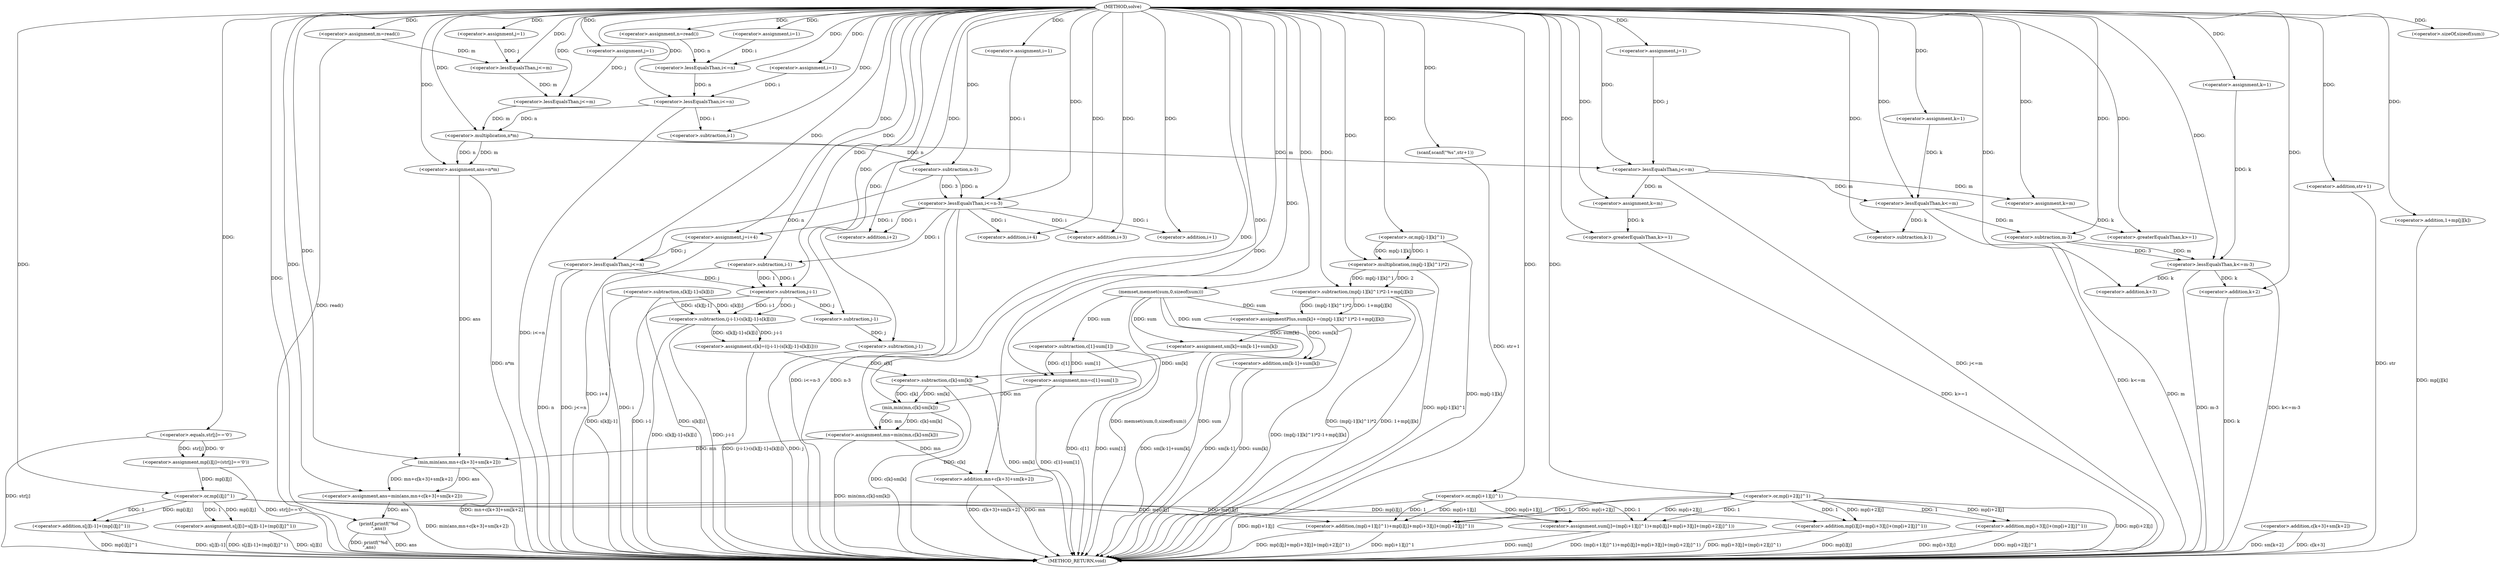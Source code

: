 digraph "solve" {  
"1000149" [label = "(METHOD,solve)" ]
"1000428" [label = "(METHOD_RETURN,void)" ]
"1000151" [label = "(<operator>.assignment,n=read())" ]
"1000154" [label = "(<operator>.assignment,m=read())" ]
"1000158" [label = "(<operator>.assignment,i=1)" ]
"1000161" [label = "(<operator>.lessEqualsThan,i<=n)" ]
"1000189" [label = "(<operator>.assignment,j=1)" ]
"1000192" [label = "(<operator>.lessEqualsThan,j<=m)" ]
"1000196" [label = "(<operator>.assignment,i=1)" ]
"1000199" [label = "(<operator>.lessEqualsThan,i<=n)" ]
"1000202" [label = "(<operator>.assignment,s[j][i]=s[j][i-1]+(mp[i][j]^1))" ]
"1000223" [label = "(<operator>.assignment,ans=n*m)" ]
"1000229" [label = "(<operator>.assignment,i=1)" ]
"1000232" [label = "(<operator>.lessEqualsThan,i<=n-3)" ]
"1000425" [label = "(printf,printf(\"%d\n\",ans))" ]
"1000165" [label = "(scanf,scanf(\"%s\",str+1))" ]
"1000171" [label = "(<operator>.assignment,j=1)" ]
"1000174" [label = "(<operator>.lessEqualsThan,j<=m)" ]
"1000177" [label = "(<operator>.assignment,mp[i][j]=(str[j]=='0'))" ]
"1000238" [label = "(memset,memset(sum,0,sizeof(sum)))" ]
"1000244" [label = "(<operator>.assignment,j=1)" ]
"1000247" [label = "(<operator>.lessEqualsThan,j<=m)" ]
"1000250" [label = "(<operator>.assignment,sum[j]=(mp[i+1][j]^1)+mp[i][j]+mp[i+3][j]+(mp[i+2][j]^1))" ]
"1000288" [label = "(<operator>.assignment,j=i+4)" ]
"1000293" [label = "(<operator>.lessEqualsThan,j<=n)" ]
"1000208" [label = "(<operator>.addition,s[j][i-1]+(mp[i][j]^1))" ]
"1000225" [label = "(<operator>.multiplication,n*m)" ]
"1000234" [label = "(<operator>.subtraction,n-3)" ]
"1000298" [label = "(<operator>.assignment,k=m)" ]
"1000301" [label = "(<operator>.greaterEqualsThan,k>=1)" ]
"1000304" [label = "(<operator>.assignment,c[k]=((j-i-1)-(s[k][j-1]-s[k][i])))" ]
"1000328" [label = "(<operator>.assignment,k=m)" ]
"1000331" [label = "(<operator>.greaterEqualsThan,k>=1)" ]
"1000334" [label = "(<operator>.assignmentPlus,sum[k]+=(mp[j-1][k]^1)*2-1+mp[j][k])" ]
"1000358" [label = "(<operator>.assignment,k=1)" ]
"1000361" [label = "(<operator>.lessEqualsThan,k<=m)" ]
"1000364" [label = "(<operator>.assignment,sm[k]=sm[k-1]+sum[k])" ]
"1000378" [label = "(<operator>.assignment,mn=c[1]-sum[1])" ]
"1000388" [label = "(<operator>.assignment,k=1)" ]
"1000391" [label = "(<operator>.lessEqualsThan,k<=m-3)" ]
"1000167" [label = "(<operator>.addition,str+1)" ]
"1000183" [label = "(<operator>.equals,str[j]=='0')" ]
"1000216" [label = "(<operator>.or,mp[i][j]^1)" ]
"1000241" [label = "(<operator>.sizeOf,sizeof(sum))" ]
"1000254" [label = "(<operator>.addition,(mp[i+1][j]^1)+mp[i][j]+mp[i+3][j]+(mp[i+2][j]^1))" ]
"1000290" [label = "(<operator>.addition,i+4)" ]
"1000397" [label = "(<operator>.assignment,mn=min(mn,c[k]-sm[k]))" ]
"1000408" [label = "(<operator>.assignment,ans=min(ans,mn+c[k+3]+sm[k+2]))" ]
"1000213" [label = "(<operator>.subtraction,i-1)" ]
"1000255" [label = "(<operator>.or,mp[i+1][j]^1)" ]
"1000264" [label = "(<operator>.addition,mp[i][j]+mp[i+3][j]+(mp[i+2][j]^1))" ]
"1000308" [label = "(<operator>.subtraction,(j-i-1)-(s[k][j-1]-s[k][i]))" ]
"1000338" [label = "(<operator>.subtraction,(mp[j-1][k]^1)*2-1+mp[j][k])" ]
"1000368" [label = "(<operator>.addition,sm[k-1]+sum[k])" ]
"1000380" [label = "(<operator>.subtraction,c[1]-sum[1])" ]
"1000393" [label = "(<operator>.subtraction,m-3)" ]
"1000270" [label = "(<operator>.addition,mp[i+3][j]+(mp[i+2][j]^1))" ]
"1000309" [label = "(<operator>.subtraction,j-i-1)" ]
"1000314" [label = "(<operator>.subtraction,s[k][j-1]-s[k][i])" ]
"1000339" [label = "(<operator>.multiplication,(mp[j-1][k]^1)*2)" ]
"1000350" [label = "(<operator>.addition,1+mp[j][k])" ]
"1000399" [label = "(min,min(mn,c[k]-sm[k]))" ]
"1000410" [label = "(min,min(ans,mn+c[k+3]+sm[k+2]))" ]
"1000278" [label = "(<operator>.or,mp[i+2][j]^1)" ]
"1000311" [label = "(<operator>.subtraction,i-1)" ]
"1000340" [label = "(<operator>.or,mp[j-1][k]^1)" ]
"1000371" [label = "(<operator>.subtraction,k-1)" ]
"1000401" [label = "(<operator>.subtraction,c[k]-sm[k])" ]
"1000412" [label = "(<operator>.addition,mn+c[k+3]+sm[k+2])" ]
"1000259" [label = "(<operator>.addition,i+1)" ]
"1000319" [label = "(<operator>.subtraction,j-1)" ]
"1000414" [label = "(<operator>.addition,c[k+3]+sm[k+2])" ]
"1000274" [label = "(<operator>.addition,i+3)" ]
"1000282" [label = "(<operator>.addition,i+2)" ]
"1000344" [label = "(<operator>.subtraction,j-1)" ]
"1000417" [label = "(<operator>.addition,k+3)" ]
"1000422" [label = "(<operator>.addition,k+2)" ]
  "1000154" -> "1000428"  [ label = "DDG: read()"] 
  "1000167" -> "1000428"  [ label = "DDG: str"] 
  "1000165" -> "1000428"  [ label = "DDG: str+1"] 
  "1000183" -> "1000428"  [ label = "DDG: str[j]"] 
  "1000177" -> "1000428"  [ label = "DDG: str[j]=='0'"] 
  "1000199" -> "1000428"  [ label = "DDG: i<=n"] 
  "1000202" -> "1000428"  [ label = "DDG: s[j][i]"] 
  "1000208" -> "1000428"  [ label = "DDG: s[j][i-1]"] 
  "1000208" -> "1000428"  [ label = "DDG: mp[i][j]^1"] 
  "1000202" -> "1000428"  [ label = "DDG: s[j][i-1]+(mp[i][j]^1)"] 
  "1000223" -> "1000428"  [ label = "DDG: n*m"] 
  "1000232" -> "1000428"  [ label = "DDG: n-3"] 
  "1000232" -> "1000428"  [ label = "DDG: i<=n-3"] 
  "1000238" -> "1000428"  [ label = "DDG: sum"] 
  "1000238" -> "1000428"  [ label = "DDG: memset(sum,0,sizeof(sum))"] 
  "1000247" -> "1000428"  [ label = "DDG: j<=m"] 
  "1000250" -> "1000428"  [ label = "DDG: sum[j]"] 
  "1000255" -> "1000428"  [ label = "DDG: mp[i+1][j]"] 
  "1000254" -> "1000428"  [ label = "DDG: mp[i+1][j]^1"] 
  "1000264" -> "1000428"  [ label = "DDG: mp[i][j]"] 
  "1000270" -> "1000428"  [ label = "DDG: mp[i+3][j]"] 
  "1000278" -> "1000428"  [ label = "DDG: mp[i+2][j]"] 
  "1000270" -> "1000428"  [ label = "DDG: mp[i+2][j]^1"] 
  "1000264" -> "1000428"  [ label = "DDG: mp[i+3][j]+(mp[i+2][j]^1)"] 
  "1000254" -> "1000428"  [ label = "DDG: mp[i][j]+mp[i+3][j]+(mp[i+2][j]^1)"] 
  "1000250" -> "1000428"  [ label = "DDG: (mp[i+1][j]^1)+mp[i][j]+mp[i+3][j]+(mp[i+2][j]^1)"] 
  "1000288" -> "1000428"  [ label = "DDG: i+4"] 
  "1000293" -> "1000428"  [ label = "DDG: n"] 
  "1000293" -> "1000428"  [ label = "DDG: j<=n"] 
  "1000311" -> "1000428"  [ label = "DDG: i"] 
  "1000309" -> "1000428"  [ label = "DDG: i-1"] 
  "1000308" -> "1000428"  [ label = "DDG: j-i-1"] 
  "1000314" -> "1000428"  [ label = "DDG: s[k][j-1]"] 
  "1000314" -> "1000428"  [ label = "DDG: s[k][i]"] 
  "1000308" -> "1000428"  [ label = "DDG: s[k][j-1]-s[k][i]"] 
  "1000304" -> "1000428"  [ label = "DDG: (j-i-1)-(s[k][j-1]-s[k][i])"] 
  "1000331" -> "1000428"  [ label = "DDG: k>=1"] 
  "1000344" -> "1000428"  [ label = "DDG: j"] 
  "1000340" -> "1000428"  [ label = "DDG: mp[j-1][k]"] 
  "1000339" -> "1000428"  [ label = "DDG: mp[j-1][k]^1"] 
  "1000338" -> "1000428"  [ label = "DDG: (mp[j-1][k]^1)*2"] 
  "1000350" -> "1000428"  [ label = "DDG: mp[j][k]"] 
  "1000338" -> "1000428"  [ label = "DDG: 1+mp[j][k]"] 
  "1000334" -> "1000428"  [ label = "DDG: (mp[j-1][k]^1)*2-1+mp[j][k]"] 
  "1000361" -> "1000428"  [ label = "DDG: k<=m"] 
  "1000368" -> "1000428"  [ label = "DDG: sm[k-1]"] 
  "1000368" -> "1000428"  [ label = "DDG: sum[k]"] 
  "1000364" -> "1000428"  [ label = "DDG: sm[k-1]+sum[k]"] 
  "1000380" -> "1000428"  [ label = "DDG: c[1]"] 
  "1000380" -> "1000428"  [ label = "DDG: sum[1]"] 
  "1000378" -> "1000428"  [ label = "DDG: c[1]-sum[1]"] 
  "1000393" -> "1000428"  [ label = "DDG: m"] 
  "1000391" -> "1000428"  [ label = "DDG: m-3"] 
  "1000391" -> "1000428"  [ label = "DDG: k<=m-3"] 
  "1000401" -> "1000428"  [ label = "DDG: c[k]"] 
  "1000401" -> "1000428"  [ label = "DDG: sm[k]"] 
  "1000399" -> "1000428"  [ label = "DDG: c[k]-sm[k]"] 
  "1000397" -> "1000428"  [ label = "DDG: min(mn,c[k]-sm[k])"] 
  "1000412" -> "1000428"  [ label = "DDG: mn"] 
  "1000414" -> "1000428"  [ label = "DDG: c[k+3]"] 
  "1000422" -> "1000428"  [ label = "DDG: k"] 
  "1000414" -> "1000428"  [ label = "DDG: sm[k+2]"] 
  "1000412" -> "1000428"  [ label = "DDG: c[k+3]+sm[k+2]"] 
  "1000410" -> "1000428"  [ label = "DDG: mn+c[k+3]+sm[k+2]"] 
  "1000408" -> "1000428"  [ label = "DDG: min(ans,mn+c[k+3]+sm[k+2])"] 
  "1000425" -> "1000428"  [ label = "DDG: ans"] 
  "1000425" -> "1000428"  [ label = "DDG: printf(\"%d\n\",ans)"] 
  "1000149" -> "1000151"  [ label = "DDG: "] 
  "1000149" -> "1000154"  [ label = "DDG: "] 
  "1000149" -> "1000158"  [ label = "DDG: "] 
  "1000149" -> "1000189"  [ label = "DDG: "] 
  "1000149" -> "1000196"  [ label = "DDG: "] 
  "1000216" -> "1000202"  [ label = "DDG: 1"] 
  "1000216" -> "1000202"  [ label = "DDG: mp[i][j]"] 
  "1000225" -> "1000223"  [ label = "DDG: n"] 
  "1000225" -> "1000223"  [ label = "DDG: m"] 
  "1000149" -> "1000229"  [ label = "DDG: "] 
  "1000158" -> "1000161"  [ label = "DDG: i"] 
  "1000149" -> "1000161"  [ label = "DDG: "] 
  "1000151" -> "1000161"  [ label = "DDG: n"] 
  "1000149" -> "1000165"  [ label = "DDG: "] 
  "1000149" -> "1000171"  [ label = "DDG: "] 
  "1000183" -> "1000177"  [ label = "DDG: '0'"] 
  "1000183" -> "1000177"  [ label = "DDG: str[j]"] 
  "1000189" -> "1000192"  [ label = "DDG: j"] 
  "1000149" -> "1000192"  [ label = "DDG: "] 
  "1000174" -> "1000192"  [ label = "DDG: m"] 
  "1000196" -> "1000199"  [ label = "DDG: i"] 
  "1000149" -> "1000199"  [ label = "DDG: "] 
  "1000161" -> "1000199"  [ label = "DDG: n"] 
  "1000149" -> "1000223"  [ label = "DDG: "] 
  "1000229" -> "1000232"  [ label = "DDG: i"] 
  "1000149" -> "1000232"  [ label = "DDG: "] 
  "1000234" -> "1000232"  [ label = "DDG: n"] 
  "1000234" -> "1000232"  [ label = "DDG: 3"] 
  "1000149" -> "1000244"  [ label = "DDG: "] 
  "1000255" -> "1000250"  [ label = "DDG: mp[i+1][j]"] 
  "1000255" -> "1000250"  [ label = "DDG: 1"] 
  "1000278" -> "1000250"  [ label = "DDG: 1"] 
  "1000278" -> "1000250"  [ label = "DDG: mp[i+2][j]"] 
  "1000216" -> "1000250"  [ label = "DDG: mp[i][j]"] 
  "1000149" -> "1000288"  [ label = "DDG: "] 
  "1000232" -> "1000288"  [ label = "DDG: i"] 
  "1000149" -> "1000425"  [ label = "DDG: "] 
  "1000408" -> "1000425"  [ label = "DDG: ans"] 
  "1000171" -> "1000174"  [ label = "DDG: j"] 
  "1000149" -> "1000174"  [ label = "DDG: "] 
  "1000154" -> "1000174"  [ label = "DDG: m"] 
  "1000216" -> "1000208"  [ label = "DDG: 1"] 
  "1000216" -> "1000208"  [ label = "DDG: mp[i][j]"] 
  "1000199" -> "1000225"  [ label = "DDG: n"] 
  "1000149" -> "1000225"  [ label = "DDG: "] 
  "1000192" -> "1000225"  [ label = "DDG: m"] 
  "1000225" -> "1000234"  [ label = "DDG: n"] 
  "1000149" -> "1000234"  [ label = "DDG: "] 
  "1000149" -> "1000238"  [ label = "DDG: "] 
  "1000244" -> "1000247"  [ label = "DDG: j"] 
  "1000149" -> "1000247"  [ label = "DDG: "] 
  "1000225" -> "1000247"  [ label = "DDG: m"] 
  "1000288" -> "1000293"  [ label = "DDG: j"] 
  "1000149" -> "1000293"  [ label = "DDG: "] 
  "1000234" -> "1000293"  [ label = "DDG: n"] 
  "1000247" -> "1000298"  [ label = "DDG: m"] 
  "1000149" -> "1000298"  [ label = "DDG: "] 
  "1000308" -> "1000304"  [ label = "DDG: j-i-1"] 
  "1000308" -> "1000304"  [ label = "DDG: s[k][j-1]-s[k][i]"] 
  "1000149" -> "1000328"  [ label = "DDG: "] 
  "1000247" -> "1000328"  [ label = "DDG: m"] 
  "1000338" -> "1000334"  [ label = "DDG: (mp[j-1][k]^1)*2"] 
  "1000338" -> "1000334"  [ label = "DDG: 1+mp[j][k]"] 
  "1000149" -> "1000358"  [ label = "DDG: "] 
  "1000238" -> "1000364"  [ label = "DDG: sum"] 
  "1000334" -> "1000364"  [ label = "DDG: sum[k]"] 
  "1000380" -> "1000378"  [ label = "DDG: c[1]"] 
  "1000380" -> "1000378"  [ label = "DDG: sum[1]"] 
  "1000149" -> "1000388"  [ label = "DDG: "] 
  "1000149" -> "1000167"  [ label = "DDG: "] 
  "1000149" -> "1000183"  [ label = "DDG: "] 
  "1000177" -> "1000216"  [ label = "DDG: mp[i][j]"] 
  "1000149" -> "1000216"  [ label = "DDG: "] 
  "1000149" -> "1000241"  [ label = "DDG: "] 
  "1000255" -> "1000254"  [ label = "DDG: mp[i+1][j]"] 
  "1000255" -> "1000254"  [ label = "DDG: 1"] 
  "1000278" -> "1000254"  [ label = "DDG: 1"] 
  "1000278" -> "1000254"  [ label = "DDG: mp[i+2][j]"] 
  "1000216" -> "1000254"  [ label = "DDG: mp[i][j]"] 
  "1000149" -> "1000290"  [ label = "DDG: "] 
  "1000232" -> "1000290"  [ label = "DDG: i"] 
  "1000298" -> "1000301"  [ label = "DDG: k"] 
  "1000149" -> "1000301"  [ label = "DDG: "] 
  "1000328" -> "1000331"  [ label = "DDG: k"] 
  "1000149" -> "1000331"  [ label = "DDG: "] 
  "1000238" -> "1000334"  [ label = "DDG: sum"] 
  "1000358" -> "1000361"  [ label = "DDG: k"] 
  "1000149" -> "1000361"  [ label = "DDG: "] 
  "1000247" -> "1000361"  [ label = "DDG: m"] 
  "1000149" -> "1000378"  [ label = "DDG: "] 
  "1000388" -> "1000391"  [ label = "DDG: k"] 
  "1000149" -> "1000391"  [ label = "DDG: "] 
  "1000393" -> "1000391"  [ label = "DDG: 3"] 
  "1000393" -> "1000391"  [ label = "DDG: m"] 
  "1000399" -> "1000397"  [ label = "DDG: c[k]-sm[k]"] 
  "1000399" -> "1000397"  [ label = "DDG: mn"] 
  "1000410" -> "1000408"  [ label = "DDG: mn+c[k+3]+sm[k+2]"] 
  "1000410" -> "1000408"  [ label = "DDG: ans"] 
  "1000199" -> "1000213"  [ label = "DDG: i"] 
  "1000149" -> "1000213"  [ label = "DDG: "] 
  "1000149" -> "1000255"  [ label = "DDG: "] 
  "1000216" -> "1000264"  [ label = "DDG: mp[i][j]"] 
  "1000278" -> "1000264"  [ label = "DDG: 1"] 
  "1000278" -> "1000264"  [ label = "DDG: mp[i+2][j]"] 
  "1000309" -> "1000308"  [ label = "DDG: j"] 
  "1000309" -> "1000308"  [ label = "DDG: i-1"] 
  "1000314" -> "1000308"  [ label = "DDG: s[k][j-1]"] 
  "1000314" -> "1000308"  [ label = "DDG: s[k][i]"] 
  "1000339" -> "1000338"  [ label = "DDG: mp[j-1][k]^1"] 
  "1000339" -> "1000338"  [ label = "DDG: 2"] 
  "1000149" -> "1000338"  [ label = "DDG: "] 
  "1000238" -> "1000368"  [ label = "DDG: sum"] 
  "1000334" -> "1000368"  [ label = "DDG: sum[k]"] 
  "1000238" -> "1000380"  [ label = "DDG: sum"] 
  "1000361" -> "1000393"  [ label = "DDG: m"] 
  "1000149" -> "1000393"  [ label = "DDG: "] 
  "1000149" -> "1000397"  [ label = "DDG: "] 
  "1000149" -> "1000408"  [ label = "DDG: "] 
  "1000278" -> "1000270"  [ label = "DDG: 1"] 
  "1000278" -> "1000270"  [ label = "DDG: mp[i+2][j]"] 
  "1000293" -> "1000309"  [ label = "DDG: j"] 
  "1000149" -> "1000309"  [ label = "DDG: "] 
  "1000311" -> "1000309"  [ label = "DDG: i"] 
  "1000311" -> "1000309"  [ label = "DDG: 1"] 
  "1000340" -> "1000339"  [ label = "DDG: mp[j-1][k]"] 
  "1000340" -> "1000339"  [ label = "DDG: 1"] 
  "1000149" -> "1000339"  [ label = "DDG: "] 
  "1000149" -> "1000350"  [ label = "DDG: "] 
  "1000378" -> "1000399"  [ label = "DDG: mn"] 
  "1000149" -> "1000399"  [ label = "DDG: "] 
  "1000401" -> "1000399"  [ label = "DDG: sm[k]"] 
  "1000401" -> "1000399"  [ label = "DDG: c[k]"] 
  "1000223" -> "1000410"  [ label = "DDG: ans"] 
  "1000149" -> "1000410"  [ label = "DDG: "] 
  "1000397" -> "1000410"  [ label = "DDG: mn"] 
  "1000149" -> "1000278"  [ label = "DDG: "] 
  "1000149" -> "1000311"  [ label = "DDG: "] 
  "1000232" -> "1000311"  [ label = "DDG: i"] 
  "1000149" -> "1000340"  [ label = "DDG: "] 
  "1000361" -> "1000371"  [ label = "DDG: k"] 
  "1000149" -> "1000371"  [ label = "DDG: "] 
  "1000304" -> "1000401"  [ label = "DDG: c[k]"] 
  "1000364" -> "1000401"  [ label = "DDG: sm[k]"] 
  "1000397" -> "1000412"  [ label = "DDG: mn"] 
  "1000149" -> "1000412"  [ label = "DDG: "] 
  "1000232" -> "1000259"  [ label = "DDG: i"] 
  "1000149" -> "1000259"  [ label = "DDG: "] 
  "1000309" -> "1000319"  [ label = "DDG: j"] 
  "1000149" -> "1000319"  [ label = "DDG: "] 
  "1000149" -> "1000274"  [ label = "DDG: "] 
  "1000232" -> "1000274"  [ label = "DDG: i"] 
  "1000149" -> "1000282"  [ label = "DDG: "] 
  "1000232" -> "1000282"  [ label = "DDG: i"] 
  "1000319" -> "1000344"  [ label = "DDG: j"] 
  "1000149" -> "1000344"  [ label = "DDG: "] 
  "1000391" -> "1000417"  [ label = "DDG: k"] 
  "1000149" -> "1000417"  [ label = "DDG: "] 
  "1000149" -> "1000422"  [ label = "DDG: "] 
  "1000391" -> "1000422"  [ label = "DDG: k"] 
}
